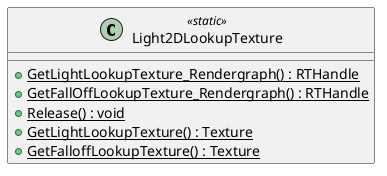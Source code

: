 @startuml
class Light2DLookupTexture <<static>> {
    + {static} GetLightLookupTexture_Rendergraph() : RTHandle
    + {static} GetFallOffLookupTexture_Rendergraph() : RTHandle
    + {static} Release() : void
    + {static} GetLightLookupTexture() : Texture
    + {static} GetFalloffLookupTexture() : Texture
}
@enduml

